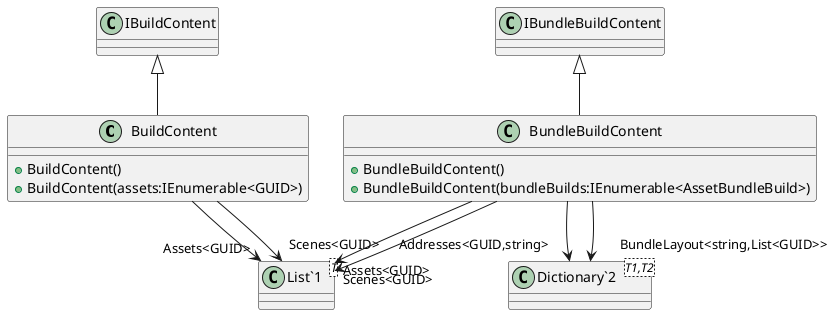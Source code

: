 @startuml
class BuildContent {
    + BuildContent()
    + BuildContent(assets:IEnumerable<GUID>)
}
class BundleBuildContent {
    + BundleBuildContent()
    + BundleBuildContent(bundleBuilds:IEnumerable<AssetBundleBuild>)
}
class "List`1"<T> {
}
class "Dictionary`2"<T1,T2> {
}
IBuildContent <|-- BuildContent
BuildContent --> "Assets<GUID>" "List`1"
BuildContent --> "Scenes<GUID>" "List`1"
IBundleBuildContent <|-- BundleBuildContent
BundleBuildContent --> "Assets<GUID>" "List`1"
BundleBuildContent --> "Scenes<GUID>" "List`1"
BundleBuildContent --> "Addresses<GUID,string>" "Dictionary`2"
BundleBuildContent --> "BundleLayout<string,List<GUID>>" "Dictionary`2"
@enduml
